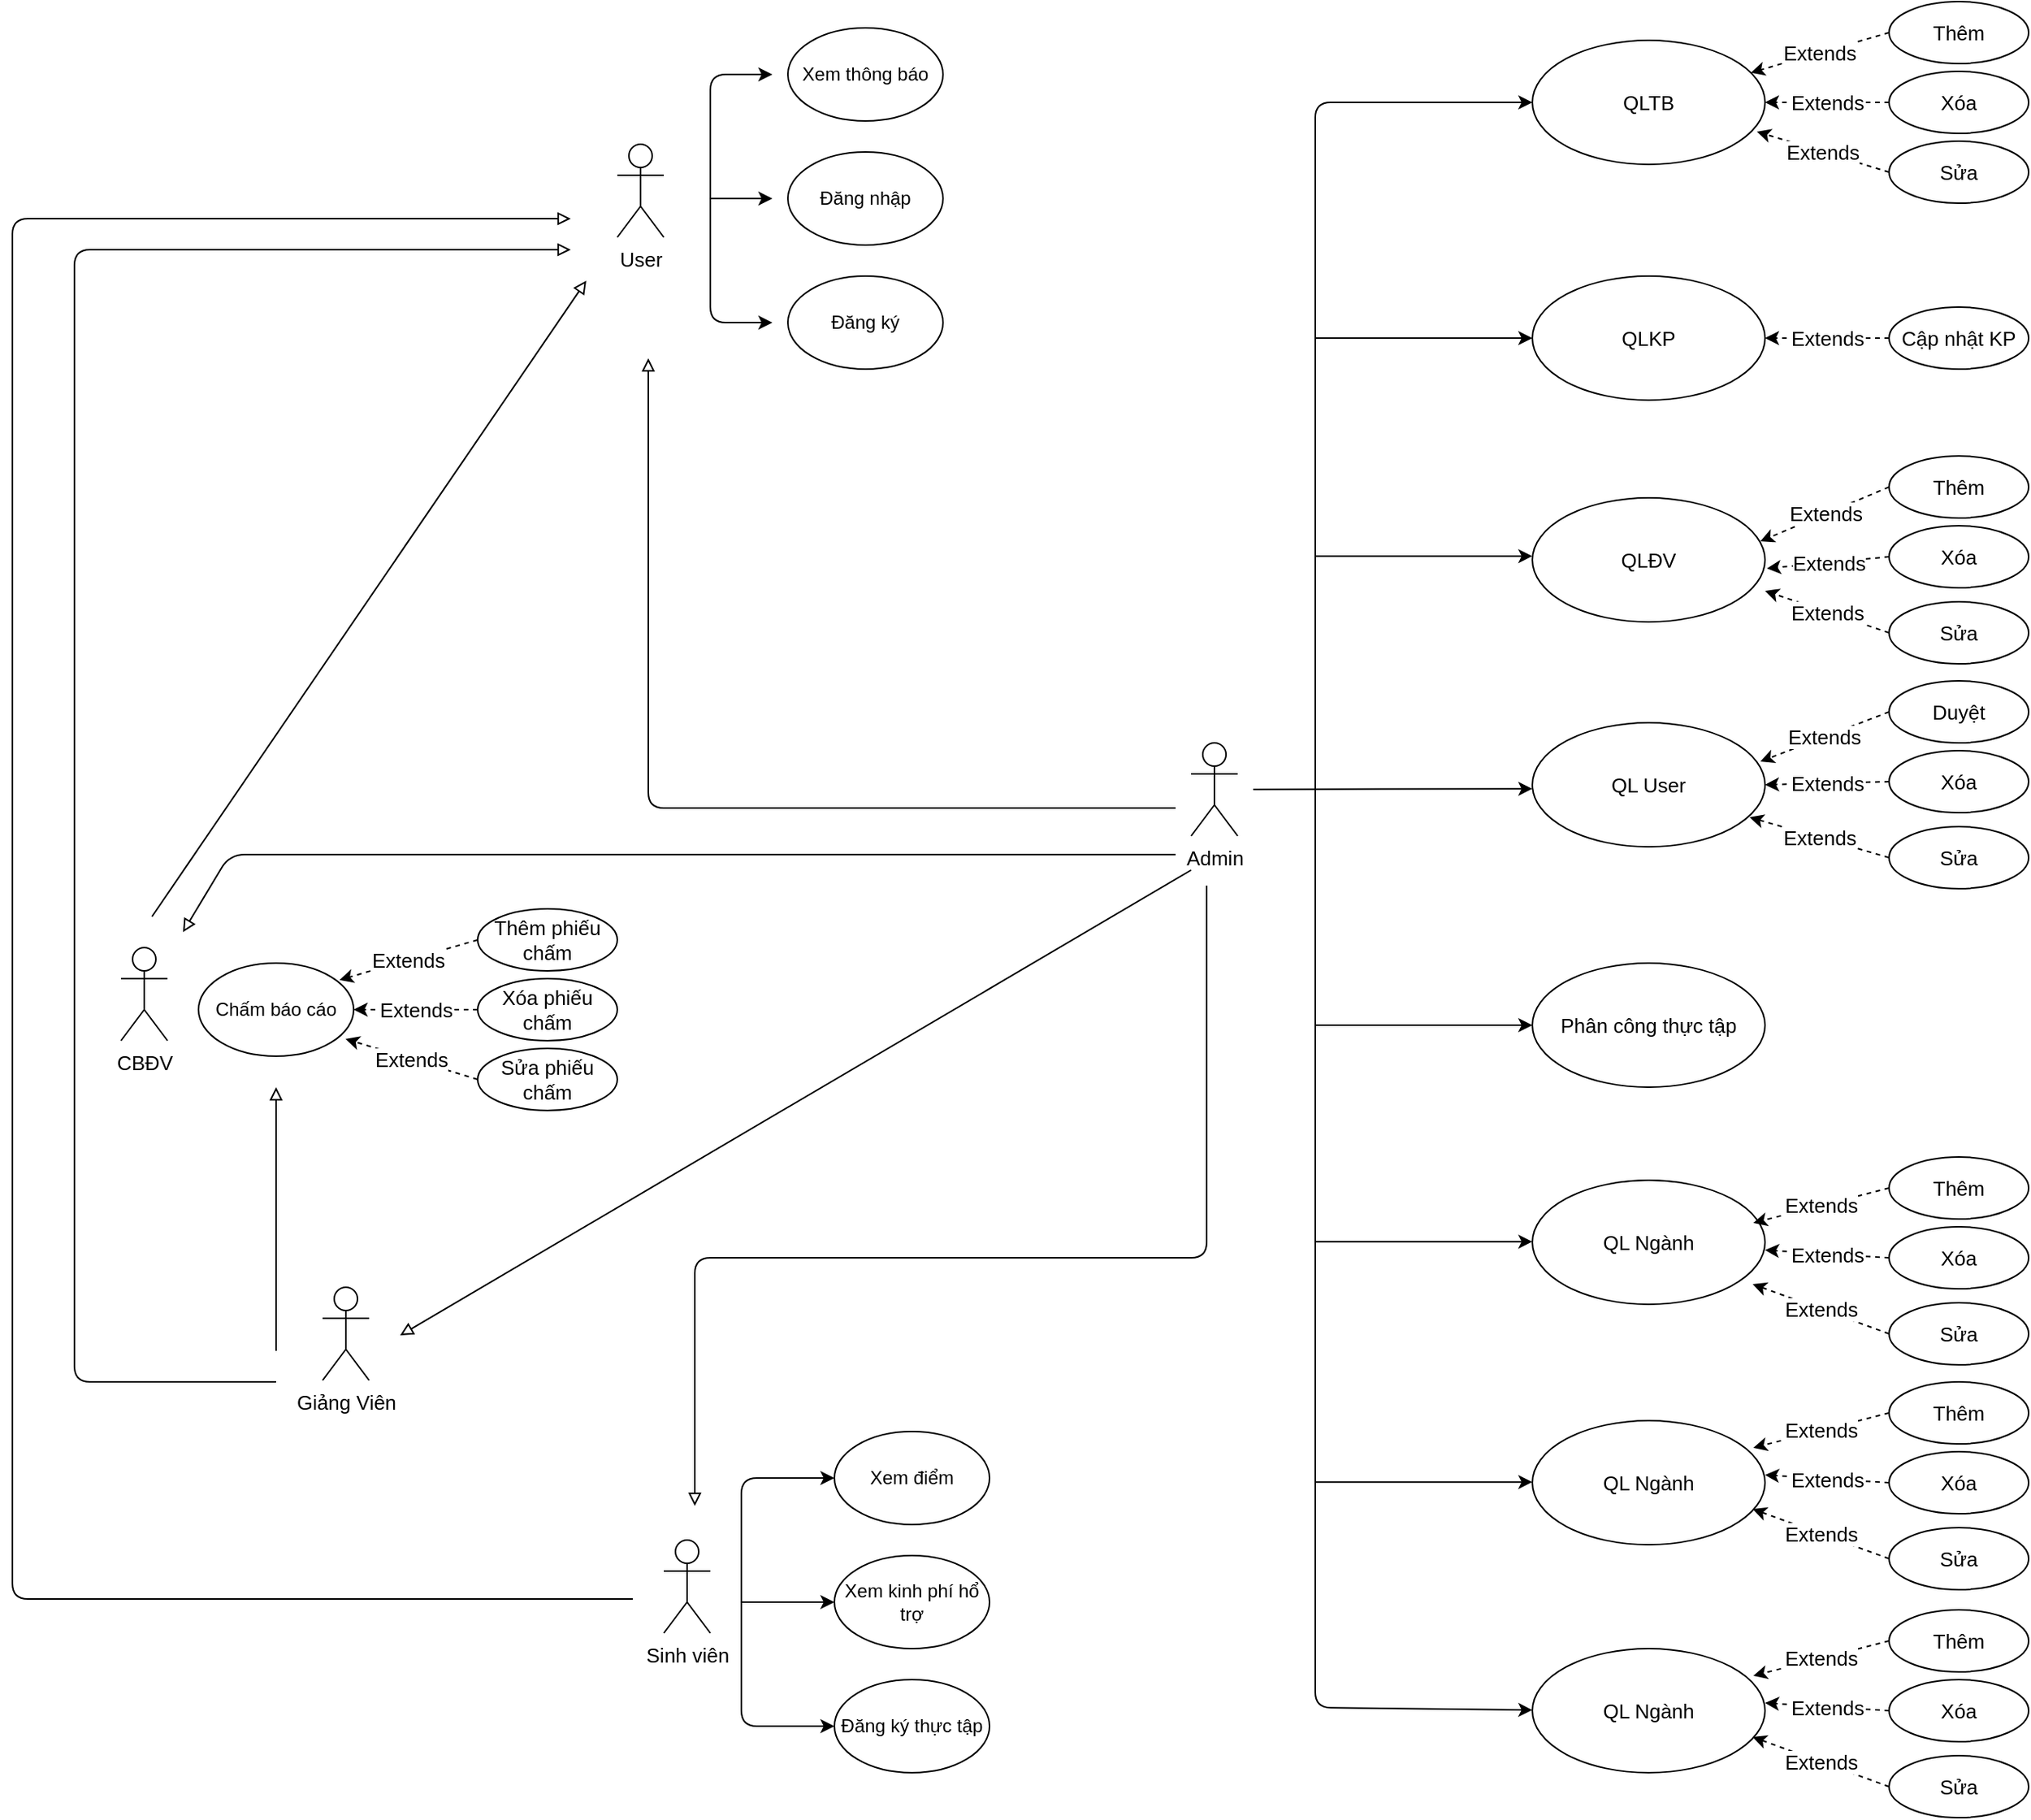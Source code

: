 <mxfile version="13.3.0" type="device"><diagram id="GXcZbW-EDXF5BDADqn2C" name="Page-1"><mxGraphModel dx="2287" dy="722" grid="1" gridSize="10" guides="1" tooltips="1" connect="1" arrows="1" fold="1" page="1" pageScale="1" pageWidth="850" pageHeight="1100" math="0" shadow="0"><root><mxCell id="0"/><mxCell id="1" parent="0"/><mxCell id="oHEjapEkvwMdtL1gTBsX-2" value="Admin" style="shape=umlActor;verticalLabelPosition=bottom;labelBackgroundColor=#ffffff;verticalAlign=top;html=1;fontSize=13;" parent="1" vertex="1"><mxGeometry x="400" y="498" width="30" height="60" as="geometry"/></mxCell><mxCell id="oHEjapEkvwMdtL1gTBsX-13" value="QLTB" style="ellipse;whiteSpace=wrap;html=1;fontSize=13;" parent="1" vertex="1"><mxGeometry x="620" y="45" width="150" height="80" as="geometry"/></mxCell><mxCell id="oHEjapEkvwMdtL1gTBsX-16" value="QL User" style="ellipse;whiteSpace=wrap;html=1;fontSize=13;" parent="1" vertex="1"><mxGeometry x="620" y="485" width="150" height="80" as="geometry"/></mxCell><mxCell id="oHEjapEkvwMdtL1gTBsX-17" value="Phân công thực tập" style="ellipse;whiteSpace=wrap;html=1;fontSize=13;" parent="1" vertex="1"><mxGeometry x="620" y="640" width="150" height="80" as="geometry"/></mxCell><mxCell id="oHEjapEkvwMdtL1gTBsX-18" value="QL Ngành" style="ellipse;whiteSpace=wrap;html=1;fontSize=13;" parent="1" vertex="1"><mxGeometry x="620" y="780" width="150" height="80" as="geometry"/></mxCell><mxCell id="oHEjapEkvwMdtL1gTBsX-19" value="QLĐV" style="ellipse;whiteSpace=wrap;html=1;fontSize=13;" parent="1" vertex="1"><mxGeometry x="620" y="340" width="150" height="80" as="geometry"/></mxCell><mxCell id="oHEjapEkvwMdtL1gTBsX-20" value="QLKP" style="ellipse;whiteSpace=wrap;html=1;fontSize=13;" parent="1" vertex="1"><mxGeometry x="620" y="197" width="150" height="80" as="geometry"/></mxCell><mxCell id="oHEjapEkvwMdtL1gTBsX-64" value="User" style="shape=umlActor;verticalLabelPosition=bottom;labelBackgroundColor=#ffffff;verticalAlign=top;html=1;fontSize=13;" parent="1" vertex="1"><mxGeometry x="30" y="112" width="30" height="60" as="geometry"/></mxCell><mxCell id="oHEjapEkvwMdtL1gTBsX-71" value="Thêm" style="ellipse;whiteSpace=wrap;html=1;fontSize=13;" parent="1" vertex="1"><mxGeometry x="850" y="20" width="90" height="40" as="geometry"/></mxCell><mxCell id="oHEjapEkvwMdtL1gTBsX-72" value="Xóa" style="ellipse;whiteSpace=wrap;html=1;fontSize=13;" parent="1" vertex="1"><mxGeometry x="850" y="65" width="90" height="40" as="geometry"/></mxCell><mxCell id="oHEjapEkvwMdtL1gTBsX-73" value="Sửa" style="ellipse;whiteSpace=wrap;html=1;fontSize=13;" parent="1" vertex="1"><mxGeometry x="850" y="110" width="90" height="40" as="geometry"/></mxCell><mxCell id="oHEjapEkvwMdtL1gTBsX-74" value="Extends" style="endArrow=classic;endFill=1;html=1;fontSize=13;dashed=1;exitX=0;exitY=0.5;exitDx=0;exitDy=0;" parent="1" source="oHEjapEkvwMdtL1gTBsX-71" target="oHEjapEkvwMdtL1gTBsX-13" edge="1"><mxGeometry width="160" relative="1" as="geometry"><mxPoint x="930" y="148.57" as="sourcePoint"/><mxPoint x="810.0" y="135" as="targetPoint"/></mxGeometry></mxCell><mxCell id="oHEjapEkvwMdtL1gTBsX-75" value="Extends" style="endArrow=classic;endFill=1;html=1;fontSize=13;dashed=1;exitX=0;exitY=0.5;exitDx=0;exitDy=0;entryX=1;entryY=0.5;entryDx=0;entryDy=0;" parent="1" source="oHEjapEkvwMdtL1gTBsX-72" target="oHEjapEkvwMdtL1gTBsX-13" edge="1"><mxGeometry width="160" relative="1" as="geometry"><mxPoint x="860.0" y="97.5" as="sourcePoint"/><mxPoint x="772" y="145" as="targetPoint"/></mxGeometry></mxCell><mxCell id="oHEjapEkvwMdtL1gTBsX-76" value="Extends" style="endArrow=classic;endFill=1;html=1;fontSize=13;dashed=1;exitX=0;exitY=0.5;exitDx=0;exitDy=0;entryX=0.965;entryY=0.736;entryDx=0;entryDy=0;entryPerimeter=0;" parent="1" source="oHEjapEkvwMdtL1gTBsX-73" target="oHEjapEkvwMdtL1gTBsX-13" edge="1"><mxGeometry width="160" relative="1" as="geometry"><mxPoint x="840.0" y="166.5" as="sourcePoint"/><mxPoint x="760.0" y="224" as="targetPoint"/></mxGeometry></mxCell><mxCell id="oHEjapEkvwMdtL1gTBsX-77" value="Cập nhật KP" style="ellipse;whiteSpace=wrap;html=1;fontSize=13;" parent="1" vertex="1"><mxGeometry x="850" y="217" width="90" height="40" as="geometry"/></mxCell><mxCell id="oHEjapEkvwMdtL1gTBsX-80" value="Extends" style="endArrow=classic;endFill=1;html=1;fontSize=13;dashed=1;exitX=0;exitY=0.5;exitDx=0;exitDy=0;entryX=1;entryY=0.5;entryDx=0;entryDy=0;" parent="1" source="oHEjapEkvwMdtL1gTBsX-77" target="oHEjapEkvwMdtL1gTBsX-20" edge="1"><mxGeometry width="160" relative="1" as="geometry"><mxPoint x="930" y="288.57" as="sourcePoint"/><mxPoint x="756.745" y="262.294" as="targetPoint"/></mxGeometry></mxCell><mxCell id="oHEjapEkvwMdtL1gTBsX-83" value="Thêm" style="ellipse;whiteSpace=wrap;html=1;fontSize=13;" parent="1" vertex="1"><mxGeometry x="850" y="313" width="90" height="40" as="geometry"/></mxCell><mxCell id="oHEjapEkvwMdtL1gTBsX-84" value="Xóa" style="ellipse;whiteSpace=wrap;html=1;fontSize=13;" parent="1" vertex="1"><mxGeometry x="850" y="358" width="90" height="40" as="geometry"/></mxCell><mxCell id="oHEjapEkvwMdtL1gTBsX-85" value="Sửa" style="ellipse;whiteSpace=wrap;html=1;fontSize=13;" parent="1" vertex="1"><mxGeometry x="850" y="407" width="90" height="40" as="geometry"/></mxCell><mxCell id="oHEjapEkvwMdtL1gTBsX-86" value="Extends" style="endArrow=classic;endFill=1;html=1;fontSize=13;dashed=1;exitX=0;exitY=0.5;exitDx=0;exitDy=0;entryX=0.98;entryY=0.35;entryDx=0;entryDy=0;entryPerimeter=0;" parent="1" source="oHEjapEkvwMdtL1gTBsX-83" target="oHEjapEkvwMdtL1gTBsX-19" edge="1"><mxGeometry width="160" relative="1" as="geometry"><mxPoint x="930" y="429.57" as="sourcePoint"/><mxPoint x="762.05" y="386.04" as="targetPoint"/></mxGeometry></mxCell><mxCell id="oHEjapEkvwMdtL1gTBsX-87" value="Extends" style="endArrow=classic;endFill=1;html=1;fontSize=13;dashed=1;exitX=0;exitY=0.5;exitDx=0;exitDy=0;entryX=1.008;entryY=0.569;entryDx=0;entryDy=0;entryPerimeter=0;" parent="1" source="oHEjapEkvwMdtL1gTBsX-84" target="oHEjapEkvwMdtL1gTBsX-19" edge="1"><mxGeometry width="160" relative="1" as="geometry"><mxPoint x="860.0" y="378.5" as="sourcePoint"/><mxPoint x="770.0" y="405" as="targetPoint"/></mxGeometry></mxCell><mxCell id="oHEjapEkvwMdtL1gTBsX-88" value="Extends" style="endArrow=classic;endFill=1;html=1;fontSize=13;dashed=1;exitX=0;exitY=0.5;exitDx=0;exitDy=0;" parent="1" source="oHEjapEkvwMdtL1gTBsX-85" edge="1"><mxGeometry width="160" relative="1" as="geometry"><mxPoint x="840.0" y="447.5" as="sourcePoint"/><mxPoint x="770" y="400" as="targetPoint"/></mxGeometry></mxCell><mxCell id="oHEjapEkvwMdtL1gTBsX-89" value="Duyệt" style="ellipse;whiteSpace=wrap;html=1;fontSize=13;" parent="1" vertex="1"><mxGeometry x="850" y="458" width="90" height="40" as="geometry"/></mxCell><mxCell id="oHEjapEkvwMdtL1gTBsX-90" value="Xóa" style="ellipse;whiteSpace=wrap;html=1;fontSize=13;" parent="1" vertex="1"><mxGeometry x="850" y="503" width="90" height="40" as="geometry"/></mxCell><mxCell id="oHEjapEkvwMdtL1gTBsX-91" value="Sửa" style="ellipse;whiteSpace=wrap;html=1;fontSize=13;" parent="1" vertex="1"><mxGeometry x="850" y="552" width="90" height="40" as="geometry"/></mxCell><mxCell id="oHEjapEkvwMdtL1gTBsX-92" value="Extends" style="endArrow=classic;endFill=1;html=1;fontSize=13;dashed=1;exitX=0;exitY=0.5;exitDx=0;exitDy=0;entryX=0.98;entryY=0.313;entryDx=0;entryDy=0;entryPerimeter=0;" parent="1" source="oHEjapEkvwMdtL1gTBsX-89" target="oHEjapEkvwMdtL1gTBsX-16" edge="1"><mxGeometry width="160" relative="1" as="geometry"><mxPoint x="930" y="573.57" as="sourcePoint"/><mxPoint x="800" y="490" as="targetPoint"/></mxGeometry></mxCell><mxCell id="oHEjapEkvwMdtL1gTBsX-93" value="Extends" style="endArrow=classic;endFill=1;html=1;fontSize=13;dashed=1;exitX=0;exitY=0.5;exitDx=0;exitDy=0;entryX=1;entryY=0.5;entryDx=0;entryDy=0;" parent="1" source="oHEjapEkvwMdtL1gTBsX-90" target="oHEjapEkvwMdtL1gTBsX-16" edge="1"><mxGeometry width="160" relative="1" as="geometry"><mxPoint x="860.0" y="522.5" as="sourcePoint"/><mxPoint x="770.0" y="549" as="targetPoint"/></mxGeometry></mxCell><mxCell id="oHEjapEkvwMdtL1gTBsX-94" value="Extends" style="endArrow=classic;endFill=1;html=1;fontSize=13;dashed=1;exitX=0;exitY=0.5;exitDx=0;exitDy=0;entryX=0.934;entryY=0.762;entryDx=0;entryDy=0;entryPerimeter=0;" parent="1" source="oHEjapEkvwMdtL1gTBsX-91" target="oHEjapEkvwMdtL1gTBsX-16" edge="1"><mxGeometry width="160" relative="1" as="geometry"><mxPoint x="840.0" y="591.5" as="sourcePoint"/><mxPoint x="765.05" y="565.0" as="targetPoint"/></mxGeometry></mxCell><mxCell id="PGi9HecDNbGVVZ0NpQiu-8" value="QL Ngành" style="ellipse;whiteSpace=wrap;html=1;fontSize=13;" vertex="1" parent="1"><mxGeometry x="620" y="935" width="150" height="80" as="geometry"/></mxCell><mxCell id="PGi9HecDNbGVVZ0NpQiu-13" value="QL Ngành" style="ellipse;whiteSpace=wrap;html=1;fontSize=13;" vertex="1" parent="1"><mxGeometry x="620" y="1082" width="150" height="80" as="geometry"/></mxCell><mxCell id="PGi9HecDNbGVVZ0NpQiu-18" value="Thêm" style="ellipse;whiteSpace=wrap;html=1;fontSize=13;" vertex="1" parent="1"><mxGeometry x="850" y="765" width="90" height="40" as="geometry"/></mxCell><mxCell id="PGi9HecDNbGVVZ0NpQiu-19" value="Xóa" style="ellipse;whiteSpace=wrap;html=1;fontSize=13;" vertex="1" parent="1"><mxGeometry x="850" y="810" width="90" height="40" as="geometry"/></mxCell><mxCell id="PGi9HecDNbGVVZ0NpQiu-20" value="Sửa" style="ellipse;whiteSpace=wrap;html=1;fontSize=13;" vertex="1" parent="1"><mxGeometry x="850" y="859" width="90" height="40" as="geometry"/></mxCell><mxCell id="PGi9HecDNbGVVZ0NpQiu-21" value="Extends" style="endArrow=classic;endFill=1;html=1;fontSize=13;dashed=1;exitX=0;exitY=0.5;exitDx=0;exitDy=0;" edge="1" parent="1" source="PGi9HecDNbGVVZ0NpQiu-18"><mxGeometry width="160" relative="1" as="geometry"><mxPoint x="959.9" y="870.57" as="sourcePoint"/><mxPoint x="762.453" y="807.512" as="targetPoint"/></mxGeometry></mxCell><mxCell id="PGi9HecDNbGVVZ0NpQiu-22" value="Extends" style="endArrow=classic;endFill=1;html=1;fontSize=13;dashed=1;exitX=0;exitY=0.5;exitDx=0;exitDy=0;entryX=1;entryY=0.5;entryDx=0;entryDy=0;" edge="1" parent="1" source="PGi9HecDNbGVVZ0NpQiu-19"><mxGeometry width="160" relative="1" as="geometry"><mxPoint x="889.9" y="819.5" as="sourcePoint"/><mxPoint x="770.0" y="825" as="targetPoint"/></mxGeometry></mxCell><mxCell id="PGi9HecDNbGVVZ0NpQiu-23" value="Extends" style="endArrow=classic;endFill=1;html=1;fontSize=13;dashed=1;exitX=0;exitY=0.5;exitDx=0;exitDy=0;entryX=0.947;entryY=0.775;entryDx=0;entryDy=0;entryPerimeter=0;" edge="1" parent="1" source="PGi9HecDNbGVVZ0NpQiu-20"><mxGeometry width="160" relative="1" as="geometry"><mxPoint x="869.9" y="888.5" as="sourcePoint"/><mxPoint x="762.05" y="847" as="targetPoint"/></mxGeometry></mxCell><mxCell id="PGi9HecDNbGVVZ0NpQiu-24" value="Thêm" style="ellipse;whiteSpace=wrap;html=1;fontSize=13;" vertex="1" parent="1"><mxGeometry x="850" y="910" width="90" height="40" as="geometry"/></mxCell><mxCell id="PGi9HecDNbGVVZ0NpQiu-25" value="Xóa" style="ellipse;whiteSpace=wrap;html=1;fontSize=13;" vertex="1" parent="1"><mxGeometry x="850" y="955" width="90" height="40" as="geometry"/></mxCell><mxCell id="PGi9HecDNbGVVZ0NpQiu-26" value="Sửa" style="ellipse;whiteSpace=wrap;html=1;fontSize=13;" vertex="1" parent="1"><mxGeometry x="850" y="1004" width="90" height="40" as="geometry"/></mxCell><mxCell id="PGi9HecDNbGVVZ0NpQiu-27" value="Extends" style="endArrow=classic;endFill=1;html=1;fontSize=13;dashed=1;exitX=0;exitY=0.5;exitDx=0;exitDy=0;" edge="1" parent="1" source="PGi9HecDNbGVVZ0NpQiu-24"><mxGeometry width="160" relative="1" as="geometry"><mxPoint x="959.9" y="1015.57" as="sourcePoint"/><mxPoint x="762.453" y="952.512" as="targetPoint"/></mxGeometry></mxCell><mxCell id="PGi9HecDNbGVVZ0NpQiu-28" value="Extends" style="endArrow=classic;endFill=1;html=1;fontSize=13;dashed=1;exitX=0;exitY=0.5;exitDx=0;exitDy=0;entryX=1;entryY=0.5;entryDx=0;entryDy=0;" edge="1" parent="1" source="PGi9HecDNbGVVZ0NpQiu-25"><mxGeometry width="160" relative="1" as="geometry"><mxPoint x="889.9" y="964.5" as="sourcePoint"/><mxPoint x="770.0" y="970" as="targetPoint"/></mxGeometry></mxCell><mxCell id="PGi9HecDNbGVVZ0NpQiu-29" value="Extends" style="endArrow=classic;endFill=1;html=1;fontSize=13;dashed=1;exitX=0;exitY=0.5;exitDx=0;exitDy=0;entryX=0.947;entryY=0.775;entryDx=0;entryDy=0;entryPerimeter=0;" edge="1" parent="1" source="PGi9HecDNbGVVZ0NpQiu-26"><mxGeometry width="160" relative="1" as="geometry"><mxPoint x="869.9" y="1033.5" as="sourcePoint"/><mxPoint x="762.05" y="992" as="targetPoint"/></mxGeometry></mxCell><mxCell id="PGi9HecDNbGVVZ0NpQiu-30" value="Thêm" style="ellipse;whiteSpace=wrap;html=1;fontSize=13;" vertex="1" parent="1"><mxGeometry x="850" y="1057" width="90" height="40" as="geometry"/></mxCell><mxCell id="PGi9HecDNbGVVZ0NpQiu-31" value="Xóa" style="ellipse;whiteSpace=wrap;html=1;fontSize=13;" vertex="1" parent="1"><mxGeometry x="850" y="1102" width="90" height="40" as="geometry"/></mxCell><mxCell id="PGi9HecDNbGVVZ0NpQiu-32" value="Sửa" style="ellipse;whiteSpace=wrap;html=1;fontSize=13;" vertex="1" parent="1"><mxGeometry x="850" y="1151" width="90" height="40" as="geometry"/></mxCell><mxCell id="PGi9HecDNbGVVZ0NpQiu-33" value="Extends" style="endArrow=classic;endFill=1;html=1;fontSize=13;dashed=1;exitX=0;exitY=0.5;exitDx=0;exitDy=0;" edge="1" parent="1" source="PGi9HecDNbGVVZ0NpQiu-30"><mxGeometry width="160" relative="1" as="geometry"><mxPoint x="959.9" y="1162.57" as="sourcePoint"/><mxPoint x="762.453" y="1099.512" as="targetPoint"/></mxGeometry></mxCell><mxCell id="PGi9HecDNbGVVZ0NpQiu-34" value="Extends" style="endArrow=classic;endFill=1;html=1;fontSize=13;dashed=1;exitX=0;exitY=0.5;exitDx=0;exitDy=0;entryX=1;entryY=0.5;entryDx=0;entryDy=0;" edge="1" parent="1" source="PGi9HecDNbGVVZ0NpQiu-31"><mxGeometry width="160" relative="1" as="geometry"><mxPoint x="889.9" y="1111.5" as="sourcePoint"/><mxPoint x="770.0" y="1117" as="targetPoint"/></mxGeometry></mxCell><mxCell id="PGi9HecDNbGVVZ0NpQiu-35" value="Extends" style="endArrow=classic;endFill=1;html=1;fontSize=13;dashed=1;exitX=0;exitY=0.5;exitDx=0;exitDy=0;entryX=0.947;entryY=0.775;entryDx=0;entryDy=0;entryPerimeter=0;" edge="1" parent="1" source="PGi9HecDNbGVVZ0NpQiu-32"><mxGeometry width="160" relative="1" as="geometry"><mxPoint x="869.9" y="1180.5" as="sourcePoint"/><mxPoint x="762.05" y="1139" as="targetPoint"/></mxGeometry></mxCell><mxCell id="PGi9HecDNbGVVZ0NpQiu-39" value="" style="endArrow=classic;html=1;entryX=0;entryY=0.5;entryDx=0;entryDy=0;" edge="1" parent="1" target="oHEjapEkvwMdtL1gTBsX-13"><mxGeometry width="50" height="50" relative="1" as="geometry"><mxPoint x="480" y="530" as="sourcePoint"/><mxPoint x="470" y="500" as="targetPoint"/><Array as="points"><mxPoint x="480" y="85"/></Array></mxGeometry></mxCell><mxCell id="PGi9HecDNbGVVZ0NpQiu-41" value="" style="endArrow=classic;html=1;entryX=0;entryY=0.5;entryDx=0;entryDy=0;" edge="1" parent="1" target="oHEjapEkvwMdtL1gTBsX-20"><mxGeometry width="50" height="50" relative="1" as="geometry"><mxPoint x="480" y="237" as="sourcePoint"/><mxPoint x="620.0" y="238" as="targetPoint"/></mxGeometry></mxCell><mxCell id="PGi9HecDNbGVVZ0NpQiu-42" value="" style="endArrow=classic;html=1;entryX=0;entryY=0.5;entryDx=0;entryDy=0;" edge="1" parent="1"><mxGeometry width="50" height="50" relative="1" as="geometry"><mxPoint x="480" y="377.58" as="sourcePoint"/><mxPoint x="620" y="377.58" as="targetPoint"/></mxGeometry></mxCell><mxCell id="PGi9HecDNbGVVZ0NpQiu-43" value="" style="endArrow=classic;html=1;entryX=0;entryY=0.5;entryDx=0;entryDy=0;" edge="1" parent="1"><mxGeometry width="50" height="50" relative="1" as="geometry"><mxPoint x="440" y="528" as="sourcePoint"/><mxPoint x="620" y="527.58" as="targetPoint"/></mxGeometry></mxCell><mxCell id="PGi9HecDNbGVVZ0NpQiu-44" value="" style="endArrow=classic;html=1;entryX=0;entryY=0.5;entryDx=0;entryDy=0;" edge="1" parent="1"><mxGeometry width="50" height="50" relative="1" as="geometry"><mxPoint x="480" y="530" as="sourcePoint"/><mxPoint x="620" y="1121.58" as="targetPoint"/><Array as="points"><mxPoint x="480" y="1120"/></Array></mxGeometry></mxCell><mxCell id="PGi9HecDNbGVVZ0NpQiu-45" value="" style="endArrow=classic;html=1;entryX=0;entryY=0.5;entryDx=0;entryDy=0;" edge="1" parent="1"><mxGeometry width="50" height="50" relative="1" as="geometry"><mxPoint x="480" y="680" as="sourcePoint"/><mxPoint x="620" y="680" as="targetPoint"/></mxGeometry></mxCell><mxCell id="PGi9HecDNbGVVZ0NpQiu-46" value="" style="endArrow=classic;html=1;entryX=0;entryY=0.5;entryDx=0;entryDy=0;" edge="1" parent="1"><mxGeometry width="50" height="50" relative="1" as="geometry"><mxPoint x="480" y="819.58" as="sourcePoint"/><mxPoint x="620" y="819.58" as="targetPoint"/></mxGeometry></mxCell><mxCell id="PGi9HecDNbGVVZ0NpQiu-47" value="" style="endArrow=classic;html=1;entryX=0;entryY=0.5;entryDx=0;entryDy=0;" edge="1" parent="1"><mxGeometry width="50" height="50" relative="1" as="geometry"><mxPoint x="480" y="974.58" as="sourcePoint"/><mxPoint x="620" y="974.58" as="targetPoint"/></mxGeometry></mxCell><mxCell id="PGi9HecDNbGVVZ0NpQiu-50" value="" style="endArrow=classic;html=1;" edge="1" parent="1"><mxGeometry width="50" height="50" relative="1" as="geometry"><mxPoint x="90" y="147" as="sourcePoint"/><mxPoint x="130" y="67" as="targetPoint"/><Array as="points"><mxPoint x="90" y="67"/></Array></mxGeometry></mxCell><mxCell id="PGi9HecDNbGVVZ0NpQiu-51" value="" style="endArrow=classic;html=1;" edge="1" parent="1"><mxGeometry width="50" height="50" relative="1" as="geometry"><mxPoint x="90" y="147" as="sourcePoint"/><mxPoint x="130" y="227" as="targetPoint"/><Array as="points"><mxPoint x="90" y="227"/></Array></mxGeometry></mxCell><mxCell id="PGi9HecDNbGVVZ0NpQiu-52" value="" style="endArrow=classic;html=1;" edge="1" parent="1"><mxGeometry width="50" height="50" relative="1" as="geometry"><mxPoint x="90" y="147" as="sourcePoint"/><mxPoint x="130" y="147" as="targetPoint"/></mxGeometry></mxCell><mxCell id="PGi9HecDNbGVVZ0NpQiu-53" value="Xem thông báo" style="ellipse;whiteSpace=wrap;html=1;" vertex="1" parent="1"><mxGeometry x="140" y="37" width="100" height="60" as="geometry"/></mxCell><mxCell id="PGi9HecDNbGVVZ0NpQiu-54" value="Đăng ký" style="ellipse;whiteSpace=wrap;html=1;" vertex="1" parent="1"><mxGeometry x="140" y="197" width="100" height="60" as="geometry"/></mxCell><mxCell id="PGi9HecDNbGVVZ0NpQiu-55" value="Đăng nhập" style="ellipse;whiteSpace=wrap;html=1;" vertex="1" parent="1"><mxGeometry x="140" y="117" width="100" height="60" as="geometry"/></mxCell><mxCell id="PGi9HecDNbGVVZ0NpQiu-56" value="Sinh viên" style="shape=umlActor;verticalLabelPosition=bottom;labelBackgroundColor=#ffffff;verticalAlign=top;html=1;fontSize=13;" vertex="1" parent="1"><mxGeometry x="60" y="1012" width="30" height="60" as="geometry"/></mxCell><mxCell id="PGi9HecDNbGVVZ0NpQiu-57" value="" style="endArrow=classic;html=1;" edge="1" parent="1"><mxGeometry width="50" height="50" relative="1" as="geometry"><mxPoint x="110" y="1042" as="sourcePoint"/><mxPoint x="170" y="972" as="targetPoint"/><Array as="points"><mxPoint x="110" y="972"/></Array></mxGeometry></mxCell><mxCell id="PGi9HecDNbGVVZ0NpQiu-58" value="" style="endArrow=classic;html=1;" edge="1" parent="1"><mxGeometry width="50" height="50" relative="1" as="geometry"><mxPoint x="110" y="1042" as="sourcePoint"/><mxPoint x="170" y="1132" as="targetPoint"/><Array as="points"><mxPoint x="110" y="1132"/></Array></mxGeometry></mxCell><mxCell id="PGi9HecDNbGVVZ0NpQiu-59" value="" style="endArrow=classic;html=1;" edge="1" parent="1"><mxGeometry width="50" height="50" relative="1" as="geometry"><mxPoint x="110" y="1052" as="sourcePoint"/><mxPoint x="170" y="1052" as="targetPoint"/></mxGeometry></mxCell><mxCell id="PGi9HecDNbGVVZ0NpQiu-60" value="Xem điểm" style="ellipse;whiteSpace=wrap;html=1;" vertex="1" parent="1"><mxGeometry x="170" y="942" width="100" height="60" as="geometry"/></mxCell><mxCell id="PGi9HecDNbGVVZ0NpQiu-61" value="Đăng ký thực tập" style="ellipse;whiteSpace=wrap;html=1;" vertex="1" parent="1"><mxGeometry x="170" y="1102" width="100" height="60" as="geometry"/></mxCell><mxCell id="PGi9HecDNbGVVZ0NpQiu-62" value="Xem kinh phí hổ trợ" style="ellipse;whiteSpace=wrap;html=1;" vertex="1" parent="1"><mxGeometry x="170" y="1022" width="100" height="60" as="geometry"/></mxCell><mxCell id="PGi9HecDNbGVVZ0NpQiu-63" value="CBĐV" style="shape=umlActor;verticalLabelPosition=bottom;labelBackgroundColor=#ffffff;verticalAlign=top;html=1;fontSize=13;" vertex="1" parent="1"><mxGeometry x="-290" y="630" width="30" height="60" as="geometry"/></mxCell><mxCell id="PGi9HecDNbGVVZ0NpQiu-67" value="Chấm báo cáo" style="ellipse;whiteSpace=wrap;html=1;" vertex="1" parent="1"><mxGeometry x="-240" y="640" width="100" height="60" as="geometry"/></mxCell><mxCell id="PGi9HecDNbGVVZ0NpQiu-70" value="Thêm phiếu chấm" style="ellipse;whiteSpace=wrap;html=1;fontSize=13;" vertex="1" parent="1"><mxGeometry x="-60" y="605" width="90" height="40" as="geometry"/></mxCell><mxCell id="PGi9HecDNbGVVZ0NpQiu-71" value="Xóa phiếu chấm" style="ellipse;whiteSpace=wrap;html=1;fontSize=13;" vertex="1" parent="1"><mxGeometry x="-60" y="650" width="90" height="40" as="geometry"/></mxCell><mxCell id="PGi9HecDNbGVVZ0NpQiu-72" value="Sửa phiếu chấm" style="ellipse;whiteSpace=wrap;html=1;fontSize=13;" vertex="1" parent="1"><mxGeometry x="-60" y="695" width="90" height="40" as="geometry"/></mxCell><mxCell id="PGi9HecDNbGVVZ0NpQiu-73" value="Extends" style="endArrow=classic;endFill=1;html=1;fontSize=13;dashed=1;exitX=0;exitY=0.5;exitDx=0;exitDy=0;" edge="1" parent="1" source="PGi9HecDNbGVVZ0NpQiu-70"><mxGeometry width="160" relative="1" as="geometry"><mxPoint x="20" y="733.57" as="sourcePoint"/><mxPoint x="-149.127" y="650.876" as="targetPoint"/></mxGeometry></mxCell><mxCell id="PGi9HecDNbGVVZ0NpQiu-74" value="Extends" style="endArrow=classic;endFill=1;html=1;fontSize=13;dashed=1;exitX=0;exitY=0.5;exitDx=0;exitDy=0;entryX=1;entryY=0.5;entryDx=0;entryDy=0;" edge="1" parent="1" source="PGi9HecDNbGVVZ0NpQiu-71"><mxGeometry width="160" relative="1" as="geometry"><mxPoint x="-50.0" y="682.5" as="sourcePoint"/><mxPoint x="-140" y="670" as="targetPoint"/></mxGeometry></mxCell><mxCell id="PGi9HecDNbGVVZ0NpQiu-75" value="Extends" style="endArrow=classic;endFill=1;html=1;fontSize=13;dashed=1;exitX=0;exitY=0.5;exitDx=0;exitDy=0;entryX=0.965;entryY=0.736;entryDx=0;entryDy=0;entryPerimeter=0;" edge="1" parent="1" source="PGi9HecDNbGVVZ0NpQiu-72"><mxGeometry width="160" relative="1" as="geometry"><mxPoint x="-70.0" y="751.5" as="sourcePoint"/><mxPoint x="-145.25" y="688.88" as="targetPoint"/></mxGeometry></mxCell><mxCell id="PGi9HecDNbGVVZ0NpQiu-77" value="Giảng Viên" style="shape=umlActor;verticalLabelPosition=bottom;labelBackgroundColor=#ffffff;verticalAlign=top;html=1;fontSize=13;" vertex="1" parent="1"><mxGeometry x="-160" y="849" width="30" height="60" as="geometry"/></mxCell><mxCell id="PGi9HecDNbGVVZ0NpQiu-78" value="" style="endArrow=block;html=1;endFill=0;" edge="1" parent="1"><mxGeometry width="50" height="50" relative="1" as="geometry"><mxPoint x="-190" y="890" as="sourcePoint"/><mxPoint x="-190" y="720" as="targetPoint"/><Array as="points"/></mxGeometry></mxCell><mxCell id="PGi9HecDNbGVVZ0NpQiu-80" value="" style="endArrow=block;html=1;endFill=0;" edge="1" parent="1"><mxGeometry width="50" height="50" relative="1" as="geometry"><mxPoint x="390" y="540" as="sourcePoint"/><mxPoint x="50" y="250" as="targetPoint"/><Array as="points"><mxPoint x="50" y="540"/></Array></mxGeometry></mxCell><mxCell id="PGi9HecDNbGVVZ0NpQiu-81" value="" style="endArrow=block;html=1;endFill=0;" edge="1" parent="1"><mxGeometry width="50" height="50" relative="1" as="geometry"><mxPoint x="410" y="590" as="sourcePoint"/><mxPoint x="80" y="990" as="targetPoint"/><Array as="points"><mxPoint x="410" y="830"/><mxPoint x="80" y="830"/></Array></mxGeometry></mxCell><mxCell id="PGi9HecDNbGVVZ0NpQiu-82" value="" style="endArrow=block;html=1;endFill=0;" edge="1" parent="1"><mxGeometry width="50" height="50" relative="1" as="geometry"><mxPoint x="40" y="1050" as="sourcePoint"/><mxPoint y="160" as="targetPoint"/><Array as="points"><mxPoint x="-360" y="1050"/><mxPoint x="-360" y="160"/></Array></mxGeometry></mxCell><mxCell id="PGi9HecDNbGVVZ0NpQiu-83" value="" style="endArrow=block;html=1;endFill=0;" edge="1" parent="1"><mxGeometry width="50" height="50" relative="1" as="geometry"><mxPoint x="390" y="570" as="sourcePoint"/><mxPoint x="-250" y="620" as="targetPoint"/><Array as="points"><mxPoint x="-220" y="570"/></Array></mxGeometry></mxCell><mxCell id="PGi9HecDNbGVVZ0NpQiu-84" value="" style="endArrow=block;html=1;endFill=0;" edge="1" parent="1"><mxGeometry width="50" height="50" relative="1" as="geometry"><mxPoint x="400" y="580" as="sourcePoint"/><mxPoint x="-110" y="880" as="targetPoint"/><Array as="points"/></mxGeometry></mxCell><mxCell id="PGi9HecDNbGVVZ0NpQiu-85" value="" style="endArrow=block;html=1;endFill=0;" edge="1" parent="1"><mxGeometry width="50" height="50" relative="1" as="geometry"><mxPoint x="-190" y="910" as="sourcePoint"/><mxPoint y="180" as="targetPoint"/><Array as="points"><mxPoint x="-320" y="910"/><mxPoint x="-320" y="540"/><mxPoint x="-320" y="180"/></Array></mxGeometry></mxCell><mxCell id="PGi9HecDNbGVVZ0NpQiu-88" value="" style="endArrow=block;html=1;endFill=0;" edge="1" parent="1"><mxGeometry width="50" height="50" relative="1" as="geometry"><mxPoint x="-270" y="610" as="sourcePoint"/><mxPoint x="10" y="200" as="targetPoint"/><Array as="points"/></mxGeometry></mxCell></root></mxGraphModel></diagram></mxfile>